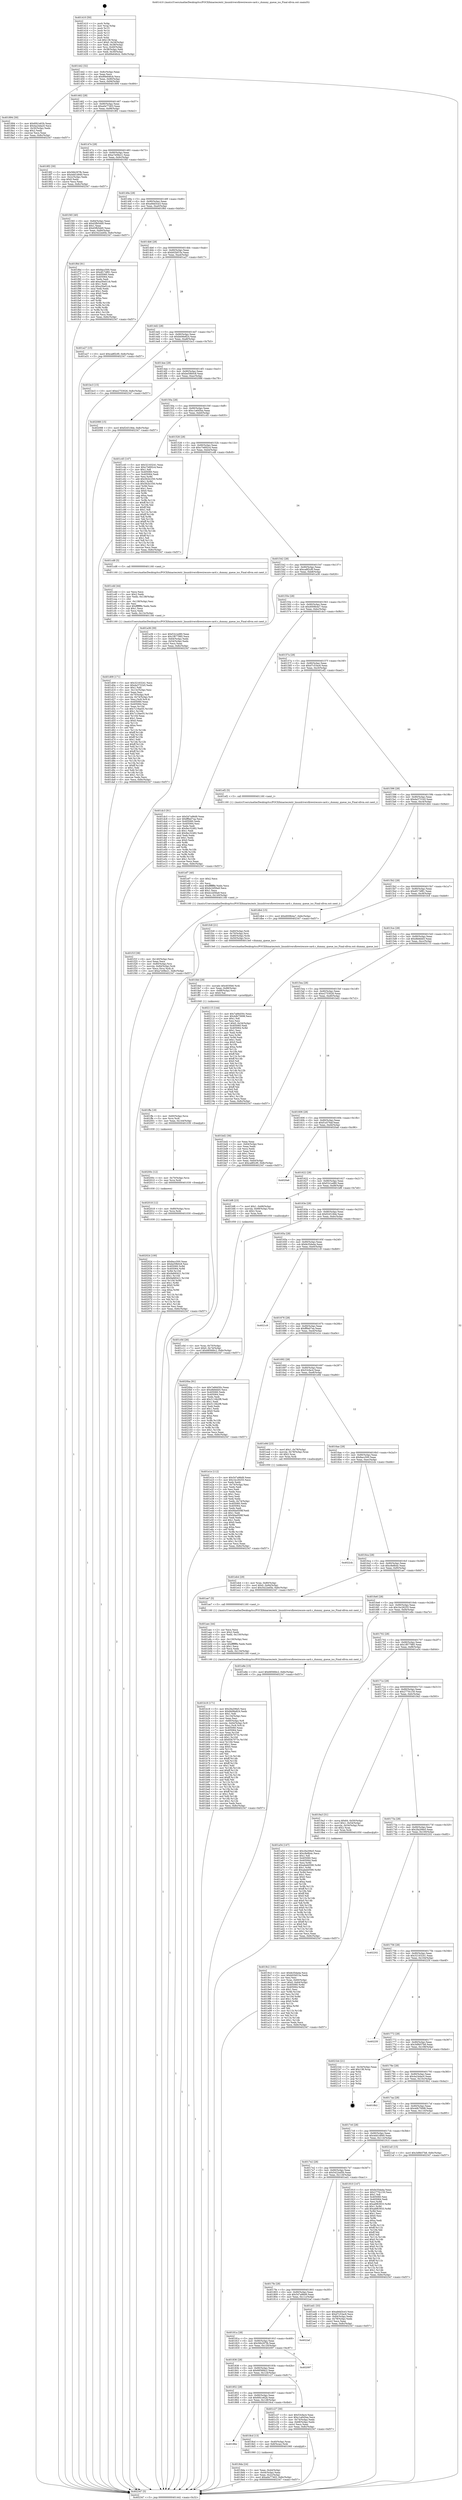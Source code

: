 digraph "0x401410" {
  label = "0x401410 (/mnt/c/Users/mathe/Desktop/tcc/POCII/binaries/extr_linuxdriversfirewirecore-card.c_dummy_queue_iso_Final-ollvm.out::main(0))"
  labelloc = "t"
  node[shape=record]

  Entry [label="",width=0.3,height=0.3,shape=circle,fillcolor=black,style=filled]
  "0x401442" [label="{
     0x401442 [32]\l
     | [instrs]\l
     &nbsp;&nbsp;0x401442 \<+6\>: mov -0x8c(%rbp),%eax\l
     &nbsp;&nbsp;0x401448 \<+2\>: mov %eax,%ecx\l
     &nbsp;&nbsp;0x40144a \<+6\>: sub $0x89e646cb,%ecx\l
     &nbsp;&nbsp;0x401450 \<+6\>: mov %eax,-0x90(%rbp)\l
     &nbsp;&nbsp;0x401456 \<+6\>: mov %ecx,-0x94(%rbp)\l
     &nbsp;&nbsp;0x40145c \<+6\>: je 0000000000401894 \<main+0x484\>\l
  }"]
  "0x401894" [label="{
     0x401894 [30]\l
     | [instrs]\l
     &nbsp;&nbsp;0x401894 \<+5\>: mov $0x6f41e62b,%eax\l
     &nbsp;&nbsp;0x401899 \<+5\>: mov $0x4a24dac0,%ecx\l
     &nbsp;&nbsp;0x40189e \<+3\>: mov -0x30(%rbp),%edx\l
     &nbsp;&nbsp;0x4018a1 \<+3\>: cmp $0x2,%edx\l
     &nbsp;&nbsp;0x4018a4 \<+3\>: cmovne %ecx,%eax\l
     &nbsp;&nbsp;0x4018a7 \<+6\>: mov %eax,-0x8c(%rbp)\l
     &nbsp;&nbsp;0x4018ad \<+5\>: jmp 0000000000402347 \<main+0xf37\>\l
  }"]
  "0x401462" [label="{
     0x401462 [28]\l
     | [instrs]\l
     &nbsp;&nbsp;0x401462 \<+5\>: jmp 0000000000401467 \<main+0x57\>\l
     &nbsp;&nbsp;0x401467 \<+6\>: mov -0x90(%rbp),%eax\l
     &nbsp;&nbsp;0x40146d \<+5\>: sub $0xa0e77403,%eax\l
     &nbsp;&nbsp;0x401472 \<+6\>: mov %eax,-0x98(%rbp)\l
     &nbsp;&nbsp;0x401478 \<+6\>: je 00000000004018f2 \<main+0x4e2\>\l
  }"]
  "0x402347" [label="{
     0x402347 [5]\l
     | [instrs]\l
     &nbsp;&nbsp;0x402347 \<+5\>: jmp 0000000000401442 \<main+0x32\>\l
  }"]
  "0x401410" [label="{
     0x401410 [50]\l
     | [instrs]\l
     &nbsp;&nbsp;0x401410 \<+1\>: push %rbp\l
     &nbsp;&nbsp;0x401411 \<+3\>: mov %rsp,%rbp\l
     &nbsp;&nbsp;0x401414 \<+2\>: push %r15\l
     &nbsp;&nbsp;0x401416 \<+2\>: push %r14\l
     &nbsp;&nbsp;0x401418 \<+2\>: push %r13\l
     &nbsp;&nbsp;0x40141a \<+2\>: push %r12\l
     &nbsp;&nbsp;0x40141c \<+1\>: push %rbx\l
     &nbsp;&nbsp;0x40141d \<+7\>: sub $0x138,%rsp\l
     &nbsp;&nbsp;0x401424 \<+7\>: movl $0x0,-0x34(%rbp)\l
     &nbsp;&nbsp;0x40142b \<+3\>: mov %edi,-0x38(%rbp)\l
     &nbsp;&nbsp;0x40142e \<+4\>: mov %rsi,-0x40(%rbp)\l
     &nbsp;&nbsp;0x401432 \<+3\>: mov -0x38(%rbp),%edi\l
     &nbsp;&nbsp;0x401435 \<+3\>: mov %edi,-0x30(%rbp)\l
     &nbsp;&nbsp;0x401438 \<+10\>: movl $0x89e646cb,-0x8c(%rbp)\l
  }"]
  Exit [label="",width=0.3,height=0.3,shape=circle,fillcolor=black,style=filled,peripheries=2]
  "0x4018f2" [label="{
     0x4018f2 [30]\l
     | [instrs]\l
     &nbsp;&nbsp;0x4018f2 \<+5\>: mov $0x56b297fb,%eax\l
     &nbsp;&nbsp;0x4018f7 \<+5\>: mov $0x4dd1d940,%ecx\l
     &nbsp;&nbsp;0x4018fc \<+3\>: mov -0x2c(%rbp),%edx\l
     &nbsp;&nbsp;0x4018ff \<+3\>: cmp $0x0,%edx\l
     &nbsp;&nbsp;0x401902 \<+3\>: cmove %ecx,%eax\l
     &nbsp;&nbsp;0x401905 \<+6\>: mov %eax,-0x8c(%rbp)\l
     &nbsp;&nbsp;0x40190b \<+5\>: jmp 0000000000402347 \<main+0xf37\>\l
  }"]
  "0x40147e" [label="{
     0x40147e [28]\l
     | [instrs]\l
     &nbsp;&nbsp;0x40147e \<+5\>: jmp 0000000000401483 \<main+0x73\>\l
     &nbsp;&nbsp;0x401483 \<+6\>: mov -0x90(%rbp),%eax\l
     &nbsp;&nbsp;0x401489 \<+5\>: sub $0xa7e08e21,%eax\l
     &nbsp;&nbsp;0x40148e \<+6\>: mov %eax,-0x9c(%rbp)\l
     &nbsp;&nbsp;0x401494 \<+6\>: je 0000000000401f45 \<main+0xb35\>\l
  }"]
  "0x402024" [label="{
     0x402024 [100]\l
     | [instrs]\l
     &nbsp;&nbsp;0x402024 \<+5\>: mov $0x8acc500,%eax\l
     &nbsp;&nbsp;0x402029 \<+5\>: mov $0xbe59b0c8,%esi\l
     &nbsp;&nbsp;0x40202e \<+8\>: mov 0x405060,%r8d\l
     &nbsp;&nbsp;0x402036 \<+8\>: mov 0x405064,%r9d\l
     &nbsp;&nbsp;0x40203e \<+3\>: mov %r8d,%r10d\l
     &nbsp;&nbsp;0x402041 \<+7\>: add $0x9afd0421,%r10d\l
     &nbsp;&nbsp;0x402048 \<+4\>: sub $0x1,%r10d\l
     &nbsp;&nbsp;0x40204c \<+7\>: sub $0x9afd0421,%r10d\l
     &nbsp;&nbsp;0x402053 \<+4\>: imul %r10d,%r8d\l
     &nbsp;&nbsp;0x402057 \<+4\>: and $0x1,%r8d\l
     &nbsp;&nbsp;0x40205b \<+4\>: cmp $0x0,%r8d\l
     &nbsp;&nbsp;0x40205f \<+4\>: sete %r11b\l
     &nbsp;&nbsp;0x402063 \<+4\>: cmp $0xa,%r9d\l
     &nbsp;&nbsp;0x402067 \<+3\>: setl %bl\l
     &nbsp;&nbsp;0x40206a \<+3\>: mov %r11b,%r14b\l
     &nbsp;&nbsp;0x40206d \<+3\>: and %bl,%r14b\l
     &nbsp;&nbsp;0x402070 \<+3\>: xor %bl,%r11b\l
     &nbsp;&nbsp;0x402073 \<+3\>: or %r11b,%r14b\l
     &nbsp;&nbsp;0x402076 \<+4\>: test $0x1,%r14b\l
     &nbsp;&nbsp;0x40207a \<+3\>: cmovne %esi,%eax\l
     &nbsp;&nbsp;0x40207d \<+6\>: mov %eax,-0x8c(%rbp)\l
     &nbsp;&nbsp;0x402083 \<+5\>: jmp 0000000000402347 \<main+0xf37\>\l
  }"]
  "0x401f45" [label="{
     0x401f45 [40]\l
     | [instrs]\l
     &nbsp;&nbsp;0x401f45 \<+6\>: mov -0x84(%rbp),%eax\l
     &nbsp;&nbsp;0x401f4b \<+5\>: add $0xd3fb5dd0,%eax\l
     &nbsp;&nbsp;0x401f50 \<+3\>: add $0x1,%eax\l
     &nbsp;&nbsp;0x401f53 \<+5\>: sub $0xd3fb5dd0,%eax\l
     &nbsp;&nbsp;0x401f58 \<+6\>: mov %eax,-0x84(%rbp)\l
     &nbsp;&nbsp;0x401f5e \<+10\>: movl $0x5422ed5b,-0x8c(%rbp)\l
     &nbsp;&nbsp;0x401f68 \<+5\>: jmp 0000000000402347 \<main+0xf37\>\l
  }"]
  "0x40149a" [label="{
     0x40149a [28]\l
     | [instrs]\l
     &nbsp;&nbsp;0x40149a \<+5\>: jmp 000000000040149f \<main+0x8f\>\l
     &nbsp;&nbsp;0x40149f \<+6\>: mov -0x90(%rbp),%eax\l
     &nbsp;&nbsp;0x4014a5 \<+5\>: sub $0xa9dd3ce3,%eax\l
     &nbsp;&nbsp;0x4014aa \<+6\>: mov %eax,-0xa0(%rbp)\l
     &nbsp;&nbsp;0x4014b0 \<+6\>: je 0000000000401f6d \<main+0xb5d\>\l
  }"]
  "0x402018" [label="{
     0x402018 [12]\l
     | [instrs]\l
     &nbsp;&nbsp;0x402018 \<+4\>: mov -0x80(%rbp),%rcx\l
     &nbsp;&nbsp;0x40201c \<+3\>: mov %rcx,%rdi\l
     &nbsp;&nbsp;0x40201f \<+5\>: call 0000000000401030 \<free@plt\>\l
     | [calls]\l
     &nbsp;&nbsp;0x401030 \{1\} (unknown)\l
  }"]
  "0x401f6d" [label="{
     0x401f6d [91]\l
     | [instrs]\l
     &nbsp;&nbsp;0x401f6d \<+5\>: mov $0x8acc500,%eax\l
     &nbsp;&nbsp;0x401f72 \<+5\>: mov $0xdf17df81,%ecx\l
     &nbsp;&nbsp;0x401f77 \<+7\>: mov 0x405060,%edx\l
     &nbsp;&nbsp;0x401f7e \<+7\>: mov 0x405064,%esi\l
     &nbsp;&nbsp;0x401f85 \<+2\>: mov %edx,%edi\l
     &nbsp;&nbsp;0x401f87 \<+6\>: add $0xa30a01cb,%edi\l
     &nbsp;&nbsp;0x401f8d \<+3\>: sub $0x1,%edi\l
     &nbsp;&nbsp;0x401f90 \<+6\>: sub $0xa30a01cb,%edi\l
     &nbsp;&nbsp;0x401f96 \<+3\>: imul %edi,%edx\l
     &nbsp;&nbsp;0x401f99 \<+3\>: and $0x1,%edx\l
     &nbsp;&nbsp;0x401f9c \<+3\>: cmp $0x0,%edx\l
     &nbsp;&nbsp;0x401f9f \<+4\>: sete %r8b\l
     &nbsp;&nbsp;0x401fa3 \<+3\>: cmp $0xa,%esi\l
     &nbsp;&nbsp;0x401fa6 \<+4\>: setl %r9b\l
     &nbsp;&nbsp;0x401faa \<+3\>: mov %r8b,%r10b\l
     &nbsp;&nbsp;0x401fad \<+3\>: and %r9b,%r10b\l
     &nbsp;&nbsp;0x401fb0 \<+3\>: xor %r9b,%r8b\l
     &nbsp;&nbsp;0x401fb3 \<+3\>: or %r8b,%r10b\l
     &nbsp;&nbsp;0x401fb6 \<+4\>: test $0x1,%r10b\l
     &nbsp;&nbsp;0x401fba \<+3\>: cmovne %ecx,%eax\l
     &nbsp;&nbsp;0x401fbd \<+6\>: mov %eax,-0x8c(%rbp)\l
     &nbsp;&nbsp;0x401fc3 \<+5\>: jmp 0000000000402347 \<main+0xf37\>\l
  }"]
  "0x4014b6" [label="{
     0x4014b6 [28]\l
     | [instrs]\l
     &nbsp;&nbsp;0x4014b6 \<+5\>: jmp 00000000004014bb \<main+0xab\>\l
     &nbsp;&nbsp;0x4014bb \<+6\>: mov -0x90(%rbp),%eax\l
     &nbsp;&nbsp;0x4014c1 \<+5\>: sub $0xb02bf15a,%eax\l
     &nbsp;&nbsp;0x4014c6 \<+6\>: mov %eax,-0xa4(%rbp)\l
     &nbsp;&nbsp;0x4014cc \<+6\>: je 0000000000401a27 \<main+0x617\>\l
  }"]
  "0x40200c" [label="{
     0x40200c [12]\l
     | [instrs]\l
     &nbsp;&nbsp;0x40200c \<+4\>: mov -0x70(%rbp),%rcx\l
     &nbsp;&nbsp;0x402010 \<+3\>: mov %rcx,%rdi\l
     &nbsp;&nbsp;0x402013 \<+5\>: call 0000000000401030 \<free@plt\>\l
     | [calls]\l
     &nbsp;&nbsp;0x401030 \{1\} (unknown)\l
  }"]
  "0x401a27" [label="{
     0x401a27 [15]\l
     | [instrs]\l
     &nbsp;&nbsp;0x401a27 \<+10\>: movl $0xca8f2cf0,-0x8c(%rbp)\l
     &nbsp;&nbsp;0x401a31 \<+5\>: jmp 0000000000402347 \<main+0xf37\>\l
  }"]
  "0x4014d2" [label="{
     0x4014d2 [28]\l
     | [instrs]\l
     &nbsp;&nbsp;0x4014d2 \<+5\>: jmp 00000000004014d7 \<main+0xc7\>\l
     &nbsp;&nbsp;0x4014d7 \<+6\>: mov -0x90(%rbp),%eax\l
     &nbsp;&nbsp;0x4014dd \<+5\>: sub $0xbb06e824,%eax\l
     &nbsp;&nbsp;0x4014e2 \<+6\>: mov %eax,-0xa8(%rbp)\l
     &nbsp;&nbsp;0x4014e8 \<+6\>: je 0000000000401bc3 \<main+0x7b3\>\l
  }"]
  "0x401ffa" [label="{
     0x401ffa [18]\l
     | [instrs]\l
     &nbsp;&nbsp;0x401ffa \<+4\>: mov -0x60(%rbp),%rcx\l
     &nbsp;&nbsp;0x401ffe \<+3\>: mov %rcx,%rdi\l
     &nbsp;&nbsp;0x402001 \<+6\>: mov %eax,-0x144(%rbp)\l
     &nbsp;&nbsp;0x402007 \<+5\>: call 0000000000401030 \<free@plt\>\l
     | [calls]\l
     &nbsp;&nbsp;0x401030 \{1\} (unknown)\l
  }"]
  "0x401bc3" [label="{
     0x401bc3 [15]\l
     | [instrs]\l
     &nbsp;&nbsp;0x401bc3 \<+10\>: movl $0xe2753026,-0x8c(%rbp)\l
     &nbsp;&nbsp;0x401bcd \<+5\>: jmp 0000000000402347 \<main+0xf37\>\l
  }"]
  "0x4014ee" [label="{
     0x4014ee [28]\l
     | [instrs]\l
     &nbsp;&nbsp;0x4014ee \<+5\>: jmp 00000000004014f3 \<main+0xe3\>\l
     &nbsp;&nbsp;0x4014f3 \<+6\>: mov -0x90(%rbp),%eax\l
     &nbsp;&nbsp;0x4014f9 \<+5\>: sub $0xbe59b0c8,%eax\l
     &nbsp;&nbsp;0x4014fe \<+6\>: mov %eax,-0xac(%rbp)\l
     &nbsp;&nbsp;0x401504 \<+6\>: je 0000000000402088 \<main+0xc78\>\l
  }"]
  "0x401fdd" [label="{
     0x401fdd [29]\l
     | [instrs]\l
     &nbsp;&nbsp;0x401fdd \<+10\>: movabs $0x4030b6,%rdi\l
     &nbsp;&nbsp;0x401fe7 \<+6\>: mov %eax,-0x88(%rbp)\l
     &nbsp;&nbsp;0x401fed \<+6\>: mov -0x88(%rbp),%esi\l
     &nbsp;&nbsp;0x401ff3 \<+2\>: mov $0x0,%al\l
     &nbsp;&nbsp;0x401ff5 \<+5\>: call 0000000000401040 \<printf@plt\>\l
     | [calls]\l
     &nbsp;&nbsp;0x401040 \{1\} (unknown)\l
  }"]
  "0x402088" [label="{
     0x402088 [15]\l
     | [instrs]\l
     &nbsp;&nbsp;0x402088 \<+10\>: movl $0xf24518de,-0x8c(%rbp)\l
     &nbsp;&nbsp;0x402092 \<+5\>: jmp 0000000000402347 \<main+0xf37\>\l
  }"]
  "0x40150a" [label="{
     0x40150a [28]\l
     | [instrs]\l
     &nbsp;&nbsp;0x40150a \<+5\>: jmp 000000000040150f \<main+0xff\>\l
     &nbsp;&nbsp;0x40150f \<+6\>: mov -0x90(%rbp),%eax\l
     &nbsp;&nbsp;0x401515 \<+5\>: sub $0xc1a645ea,%eax\l
     &nbsp;&nbsp;0x40151a \<+6\>: mov %eax,-0xb0(%rbp)\l
     &nbsp;&nbsp;0x401520 \<+6\>: je 0000000000401c45 \<main+0x835\>\l
  }"]
  "0x401f1f" [label="{
     0x401f1f [38]\l
     | [instrs]\l
     &nbsp;&nbsp;0x401f1f \<+6\>: mov -0x140(%rbp),%ecx\l
     &nbsp;&nbsp;0x401f25 \<+3\>: imul %eax,%ecx\l
     &nbsp;&nbsp;0x401f28 \<+4\>: mov -0x80(%rbp),%rsi\l
     &nbsp;&nbsp;0x401f2c \<+7\>: movslq -0x84(%rbp),%rdi\l
     &nbsp;&nbsp;0x401f33 \<+3\>: mov %ecx,(%rsi,%rdi,4)\l
     &nbsp;&nbsp;0x401f36 \<+10\>: movl $0xa7e08e21,-0x8c(%rbp)\l
     &nbsp;&nbsp;0x401f40 \<+5\>: jmp 0000000000402347 \<main+0xf37\>\l
  }"]
  "0x401c45" [label="{
     0x401c45 [147]\l
     | [instrs]\l
     &nbsp;&nbsp;0x401c45 \<+5\>: mov $0x32163241,%eax\l
     &nbsp;&nbsp;0x401c4a \<+5\>: mov $0xc7e692c4,%ecx\l
     &nbsp;&nbsp;0x401c4f \<+2\>: mov $0x1,%dl\l
     &nbsp;&nbsp;0x401c51 \<+7\>: mov 0x405060,%esi\l
     &nbsp;&nbsp;0x401c58 \<+7\>: mov 0x405064,%edi\l
     &nbsp;&nbsp;0x401c5f \<+3\>: mov %esi,%r8d\l
     &nbsp;&nbsp;0x401c62 \<+7\>: add $0x562b1f30,%r8d\l
     &nbsp;&nbsp;0x401c69 \<+4\>: sub $0x1,%r8d\l
     &nbsp;&nbsp;0x401c6d \<+7\>: sub $0x562b1f30,%r8d\l
     &nbsp;&nbsp;0x401c74 \<+4\>: imul %r8d,%esi\l
     &nbsp;&nbsp;0x401c78 \<+3\>: and $0x1,%esi\l
     &nbsp;&nbsp;0x401c7b \<+3\>: cmp $0x0,%esi\l
     &nbsp;&nbsp;0x401c7e \<+4\>: sete %r9b\l
     &nbsp;&nbsp;0x401c82 \<+3\>: cmp $0xa,%edi\l
     &nbsp;&nbsp;0x401c85 \<+4\>: setl %r10b\l
     &nbsp;&nbsp;0x401c89 \<+3\>: mov %r9b,%r11b\l
     &nbsp;&nbsp;0x401c8c \<+4\>: xor $0xff,%r11b\l
     &nbsp;&nbsp;0x401c90 \<+3\>: mov %r10b,%bl\l
     &nbsp;&nbsp;0x401c93 \<+3\>: xor $0xff,%bl\l
     &nbsp;&nbsp;0x401c96 \<+3\>: xor $0x1,%dl\l
     &nbsp;&nbsp;0x401c99 \<+3\>: mov %r11b,%r14b\l
     &nbsp;&nbsp;0x401c9c \<+4\>: and $0xff,%r14b\l
     &nbsp;&nbsp;0x401ca0 \<+3\>: and %dl,%r9b\l
     &nbsp;&nbsp;0x401ca3 \<+3\>: mov %bl,%r15b\l
     &nbsp;&nbsp;0x401ca6 \<+4\>: and $0xff,%r15b\l
     &nbsp;&nbsp;0x401caa \<+3\>: and %dl,%r10b\l
     &nbsp;&nbsp;0x401cad \<+3\>: or %r9b,%r14b\l
     &nbsp;&nbsp;0x401cb0 \<+3\>: or %r10b,%r15b\l
     &nbsp;&nbsp;0x401cb3 \<+3\>: xor %r15b,%r14b\l
     &nbsp;&nbsp;0x401cb6 \<+3\>: or %bl,%r11b\l
     &nbsp;&nbsp;0x401cb9 \<+4\>: xor $0xff,%r11b\l
     &nbsp;&nbsp;0x401cbd \<+3\>: or $0x1,%dl\l
     &nbsp;&nbsp;0x401cc0 \<+3\>: and %dl,%r11b\l
     &nbsp;&nbsp;0x401cc3 \<+3\>: or %r11b,%r14b\l
     &nbsp;&nbsp;0x401cc6 \<+4\>: test $0x1,%r14b\l
     &nbsp;&nbsp;0x401cca \<+3\>: cmovne %ecx,%eax\l
     &nbsp;&nbsp;0x401ccd \<+6\>: mov %eax,-0x8c(%rbp)\l
     &nbsp;&nbsp;0x401cd3 \<+5\>: jmp 0000000000402347 \<main+0xf37\>\l
  }"]
  "0x401526" [label="{
     0x401526 [28]\l
     | [instrs]\l
     &nbsp;&nbsp;0x401526 \<+5\>: jmp 000000000040152b \<main+0x11b\>\l
     &nbsp;&nbsp;0x40152b \<+6\>: mov -0x90(%rbp),%eax\l
     &nbsp;&nbsp;0x401531 \<+5\>: sub $0xc7e692c4,%eax\l
     &nbsp;&nbsp;0x401536 \<+6\>: mov %eax,-0xb4(%rbp)\l
     &nbsp;&nbsp;0x40153c \<+6\>: je 0000000000401cd8 \<main+0x8c8\>\l
  }"]
  "0x401ef7" [label="{
     0x401ef7 [40]\l
     | [instrs]\l
     &nbsp;&nbsp;0x401ef7 \<+5\>: mov $0x2,%ecx\l
     &nbsp;&nbsp;0x401efc \<+1\>: cltd\l
     &nbsp;&nbsp;0x401efd \<+2\>: idiv %ecx\l
     &nbsp;&nbsp;0x401eff \<+6\>: imul $0xfffffffe,%edx,%ecx\l
     &nbsp;&nbsp;0x401f05 \<+6\>: add $0xbc2d56a9,%ecx\l
     &nbsp;&nbsp;0x401f0b \<+3\>: add $0x1,%ecx\l
     &nbsp;&nbsp;0x401f0e \<+6\>: sub $0xbc2d56a9,%ecx\l
     &nbsp;&nbsp;0x401f14 \<+6\>: mov %ecx,-0x140(%rbp)\l
     &nbsp;&nbsp;0x401f1a \<+5\>: call 0000000000401160 \<next_i\>\l
     | [calls]\l
     &nbsp;&nbsp;0x401160 \{1\} (/mnt/c/Users/mathe/Desktop/tcc/POCII/binaries/extr_linuxdriversfirewirecore-card.c_dummy_queue_iso_Final-ollvm.out::next_i)\l
  }"]
  "0x401cd8" [label="{
     0x401cd8 [5]\l
     | [instrs]\l
     &nbsp;&nbsp;0x401cd8 \<+5\>: call 0000000000401160 \<next_i\>\l
     | [calls]\l
     &nbsp;&nbsp;0x401160 \{1\} (/mnt/c/Users/mathe/Desktop/tcc/POCII/binaries/extr_linuxdriversfirewirecore-card.c_dummy_queue_iso_Final-ollvm.out::next_i)\l
  }"]
  "0x401542" [label="{
     0x401542 [28]\l
     | [instrs]\l
     &nbsp;&nbsp;0x401542 \<+5\>: jmp 0000000000401547 \<main+0x137\>\l
     &nbsp;&nbsp;0x401547 \<+6\>: mov -0x90(%rbp),%eax\l
     &nbsp;&nbsp;0x40154d \<+5\>: sub $0xca8f2cf0,%eax\l
     &nbsp;&nbsp;0x401552 \<+6\>: mov %eax,-0xb8(%rbp)\l
     &nbsp;&nbsp;0x401558 \<+6\>: je 0000000000401a36 \<main+0x626\>\l
  }"]
  "0x401eb4" [label="{
     0x401eb4 [29]\l
     | [instrs]\l
     &nbsp;&nbsp;0x401eb4 \<+4\>: mov %rax,-0x80(%rbp)\l
     &nbsp;&nbsp;0x401eb8 \<+10\>: movl $0x0,-0x84(%rbp)\l
     &nbsp;&nbsp;0x401ec2 \<+10\>: movl $0x5422ed5b,-0x8c(%rbp)\l
     &nbsp;&nbsp;0x401ecc \<+5\>: jmp 0000000000402347 \<main+0xf37\>\l
  }"]
  "0x401a36" [label="{
     0x401a36 [30]\l
     | [instrs]\l
     &nbsp;&nbsp;0x401a36 \<+5\>: mov $0xf1b1ed80,%eax\l
     &nbsp;&nbsp;0x401a3b \<+5\>: mov $0x1f877985,%ecx\l
     &nbsp;&nbsp;0x401a40 \<+3\>: mov -0x64(%rbp),%edx\l
     &nbsp;&nbsp;0x401a43 \<+3\>: cmp -0x54(%rbp),%edx\l
     &nbsp;&nbsp;0x401a46 \<+3\>: cmovl %ecx,%eax\l
     &nbsp;&nbsp;0x401a49 \<+6\>: mov %eax,-0x8c(%rbp)\l
     &nbsp;&nbsp;0x401a4f \<+5\>: jmp 0000000000402347 \<main+0xf37\>\l
  }"]
  "0x40155e" [label="{
     0x40155e [28]\l
     | [instrs]\l
     &nbsp;&nbsp;0x40155e \<+5\>: jmp 0000000000401563 \<main+0x153\>\l
     &nbsp;&nbsp;0x401563 \<+6\>: mov -0x90(%rbp),%eax\l
     &nbsp;&nbsp;0x401569 \<+5\>: sub $0xd009b4a7,%eax\l
     &nbsp;&nbsp;0x40156e \<+6\>: mov %eax,-0xbc(%rbp)\l
     &nbsp;&nbsp;0x401574 \<+6\>: je 0000000000401dc3 \<main+0x9b3\>\l
  }"]
  "0x401d09" [label="{
     0x401d09 [171]\l
     | [instrs]\l
     &nbsp;&nbsp;0x401d09 \<+5\>: mov $0x32163241,%ecx\l
     &nbsp;&nbsp;0x401d0e \<+5\>: mov $0xda3731b5,%edx\l
     &nbsp;&nbsp;0x401d13 \<+3\>: mov $0x1,%dil\l
     &nbsp;&nbsp;0x401d16 \<+6\>: mov -0x13c(%rbp),%esi\l
     &nbsp;&nbsp;0x401d1c \<+3\>: imul %eax,%esi\l
     &nbsp;&nbsp;0x401d1f \<+4\>: mov -0x70(%rbp),%r8\l
     &nbsp;&nbsp;0x401d23 \<+4\>: movslq -0x74(%rbp),%r9\l
     &nbsp;&nbsp;0x401d27 \<+4\>: mov %esi,(%r8,%r9,4)\l
     &nbsp;&nbsp;0x401d2b \<+7\>: mov 0x405060,%eax\l
     &nbsp;&nbsp;0x401d32 \<+7\>: mov 0x405064,%esi\l
     &nbsp;&nbsp;0x401d39 \<+3\>: mov %eax,%r10d\l
     &nbsp;&nbsp;0x401d3c \<+7\>: sub $0x7c19ae55,%r10d\l
     &nbsp;&nbsp;0x401d43 \<+4\>: sub $0x1,%r10d\l
     &nbsp;&nbsp;0x401d47 \<+7\>: add $0x7c19ae55,%r10d\l
     &nbsp;&nbsp;0x401d4e \<+4\>: imul %r10d,%eax\l
     &nbsp;&nbsp;0x401d52 \<+3\>: and $0x1,%eax\l
     &nbsp;&nbsp;0x401d55 \<+3\>: cmp $0x0,%eax\l
     &nbsp;&nbsp;0x401d58 \<+4\>: sete %r11b\l
     &nbsp;&nbsp;0x401d5c \<+3\>: cmp $0xa,%esi\l
     &nbsp;&nbsp;0x401d5f \<+3\>: setl %bl\l
     &nbsp;&nbsp;0x401d62 \<+3\>: mov %r11b,%r14b\l
     &nbsp;&nbsp;0x401d65 \<+4\>: xor $0xff,%r14b\l
     &nbsp;&nbsp;0x401d69 \<+3\>: mov %bl,%r15b\l
     &nbsp;&nbsp;0x401d6c \<+4\>: xor $0xff,%r15b\l
     &nbsp;&nbsp;0x401d70 \<+4\>: xor $0x1,%dil\l
     &nbsp;&nbsp;0x401d74 \<+3\>: mov %r14b,%r12b\l
     &nbsp;&nbsp;0x401d77 \<+4\>: and $0xff,%r12b\l
     &nbsp;&nbsp;0x401d7b \<+3\>: and %dil,%r11b\l
     &nbsp;&nbsp;0x401d7e \<+3\>: mov %r15b,%r13b\l
     &nbsp;&nbsp;0x401d81 \<+4\>: and $0xff,%r13b\l
     &nbsp;&nbsp;0x401d85 \<+3\>: and %dil,%bl\l
     &nbsp;&nbsp;0x401d88 \<+3\>: or %r11b,%r12b\l
     &nbsp;&nbsp;0x401d8b \<+3\>: or %bl,%r13b\l
     &nbsp;&nbsp;0x401d8e \<+3\>: xor %r13b,%r12b\l
     &nbsp;&nbsp;0x401d91 \<+3\>: or %r15b,%r14b\l
     &nbsp;&nbsp;0x401d94 \<+4\>: xor $0xff,%r14b\l
     &nbsp;&nbsp;0x401d98 \<+4\>: or $0x1,%dil\l
     &nbsp;&nbsp;0x401d9c \<+3\>: and %dil,%r14b\l
     &nbsp;&nbsp;0x401d9f \<+3\>: or %r14b,%r12b\l
     &nbsp;&nbsp;0x401da2 \<+4\>: test $0x1,%r12b\l
     &nbsp;&nbsp;0x401da6 \<+3\>: cmovne %edx,%ecx\l
     &nbsp;&nbsp;0x401da9 \<+6\>: mov %ecx,-0x8c(%rbp)\l
     &nbsp;&nbsp;0x401daf \<+5\>: jmp 0000000000402347 \<main+0xf37\>\l
  }"]
  "0x401dc3" [label="{
     0x401dc3 [91]\l
     | [instrs]\l
     &nbsp;&nbsp;0x401dc3 \<+5\>: mov $0x547a96d9,%eax\l
     &nbsp;&nbsp;0x401dc8 \<+5\>: mov $0xff9a07aa,%ecx\l
     &nbsp;&nbsp;0x401dcd \<+7\>: mov 0x405060,%edx\l
     &nbsp;&nbsp;0x401dd4 \<+7\>: mov 0x405064,%esi\l
     &nbsp;&nbsp;0x401ddb \<+2\>: mov %edx,%edi\l
     &nbsp;&nbsp;0x401ddd \<+6\>: sub $0x9ec32482,%edi\l
     &nbsp;&nbsp;0x401de3 \<+3\>: sub $0x1,%edi\l
     &nbsp;&nbsp;0x401de6 \<+6\>: add $0x9ec32482,%edi\l
     &nbsp;&nbsp;0x401dec \<+3\>: imul %edi,%edx\l
     &nbsp;&nbsp;0x401def \<+3\>: and $0x1,%edx\l
     &nbsp;&nbsp;0x401df2 \<+3\>: cmp $0x0,%edx\l
     &nbsp;&nbsp;0x401df5 \<+4\>: sete %r8b\l
     &nbsp;&nbsp;0x401df9 \<+3\>: cmp $0xa,%esi\l
     &nbsp;&nbsp;0x401dfc \<+4\>: setl %r9b\l
     &nbsp;&nbsp;0x401e00 \<+3\>: mov %r8b,%r10b\l
     &nbsp;&nbsp;0x401e03 \<+3\>: and %r9b,%r10b\l
     &nbsp;&nbsp;0x401e06 \<+3\>: xor %r9b,%r8b\l
     &nbsp;&nbsp;0x401e09 \<+3\>: or %r8b,%r10b\l
     &nbsp;&nbsp;0x401e0c \<+4\>: test $0x1,%r10b\l
     &nbsp;&nbsp;0x401e10 \<+3\>: cmovne %ecx,%eax\l
     &nbsp;&nbsp;0x401e13 \<+6\>: mov %eax,-0x8c(%rbp)\l
     &nbsp;&nbsp;0x401e19 \<+5\>: jmp 0000000000402347 \<main+0xf37\>\l
  }"]
  "0x40157a" [label="{
     0x40157a [28]\l
     | [instrs]\l
     &nbsp;&nbsp;0x40157a \<+5\>: jmp 000000000040157f \<main+0x16f\>\l
     &nbsp;&nbsp;0x40157f \<+6\>: mov -0x90(%rbp),%eax\l
     &nbsp;&nbsp;0x401585 \<+5\>: sub $0xd7c53ac6,%eax\l
     &nbsp;&nbsp;0x40158a \<+6\>: mov %eax,-0xc0(%rbp)\l
     &nbsp;&nbsp;0x401590 \<+6\>: je 0000000000401ef2 \<main+0xae2\>\l
  }"]
  "0x401cdd" [label="{
     0x401cdd [44]\l
     | [instrs]\l
     &nbsp;&nbsp;0x401cdd \<+2\>: xor %ecx,%ecx\l
     &nbsp;&nbsp;0x401cdf \<+5\>: mov $0x2,%edx\l
     &nbsp;&nbsp;0x401ce4 \<+6\>: mov %edx,-0x138(%rbp)\l
     &nbsp;&nbsp;0x401cea \<+1\>: cltd\l
     &nbsp;&nbsp;0x401ceb \<+6\>: mov -0x138(%rbp),%esi\l
     &nbsp;&nbsp;0x401cf1 \<+2\>: idiv %esi\l
     &nbsp;&nbsp;0x401cf3 \<+6\>: imul $0xfffffffe,%edx,%edx\l
     &nbsp;&nbsp;0x401cf9 \<+3\>: sub $0x1,%ecx\l
     &nbsp;&nbsp;0x401cfc \<+2\>: sub %ecx,%edx\l
     &nbsp;&nbsp;0x401cfe \<+6\>: mov %edx,-0x13c(%rbp)\l
     &nbsp;&nbsp;0x401d04 \<+5\>: call 0000000000401160 \<next_i\>\l
     | [calls]\l
     &nbsp;&nbsp;0x401160 \{1\} (/mnt/c/Users/mathe/Desktop/tcc/POCII/binaries/extr_linuxdriversfirewirecore-card.c_dummy_queue_iso_Final-ollvm.out::next_i)\l
  }"]
  "0x401ef2" [label="{
     0x401ef2 [5]\l
     | [instrs]\l
     &nbsp;&nbsp;0x401ef2 \<+5\>: call 0000000000401160 \<next_i\>\l
     | [calls]\l
     &nbsp;&nbsp;0x401160 \{1\} (/mnt/c/Users/mathe/Desktop/tcc/POCII/binaries/extr_linuxdriversfirewirecore-card.c_dummy_queue_iso_Final-ollvm.out::next_i)\l
  }"]
  "0x401596" [label="{
     0x401596 [28]\l
     | [instrs]\l
     &nbsp;&nbsp;0x401596 \<+5\>: jmp 000000000040159b \<main+0x18b\>\l
     &nbsp;&nbsp;0x40159b \<+6\>: mov -0x90(%rbp),%eax\l
     &nbsp;&nbsp;0x4015a1 \<+5\>: sub $0xda3731b5,%eax\l
     &nbsp;&nbsp;0x4015a6 \<+6\>: mov %eax,-0xc4(%rbp)\l
     &nbsp;&nbsp;0x4015ac \<+6\>: je 0000000000401db4 \<main+0x9a4\>\l
  }"]
  "0x401c0d" [label="{
     0x401c0d [26]\l
     | [instrs]\l
     &nbsp;&nbsp;0x401c0d \<+4\>: mov %rax,-0x70(%rbp)\l
     &nbsp;&nbsp;0x401c11 \<+7\>: movl $0x0,-0x74(%rbp)\l
     &nbsp;&nbsp;0x401c18 \<+10\>: movl $0x6856fdc2,-0x8c(%rbp)\l
     &nbsp;&nbsp;0x401c22 \<+5\>: jmp 0000000000402347 \<main+0xf37\>\l
  }"]
  "0x401db4" [label="{
     0x401db4 [15]\l
     | [instrs]\l
     &nbsp;&nbsp;0x401db4 \<+10\>: movl $0xd009b4a7,-0x8c(%rbp)\l
     &nbsp;&nbsp;0x401dbe \<+5\>: jmp 0000000000402347 \<main+0xf37\>\l
  }"]
  "0x4015b2" [label="{
     0x4015b2 [28]\l
     | [instrs]\l
     &nbsp;&nbsp;0x4015b2 \<+5\>: jmp 00000000004015b7 \<main+0x1a7\>\l
     &nbsp;&nbsp;0x4015b7 \<+6\>: mov -0x90(%rbp),%eax\l
     &nbsp;&nbsp;0x4015bd \<+5\>: sub $0xdf17df81,%eax\l
     &nbsp;&nbsp;0x4015c2 \<+6\>: mov %eax,-0xc8(%rbp)\l
     &nbsp;&nbsp;0x4015c8 \<+6\>: je 0000000000401fc8 \<main+0xbb8\>\l
  }"]
  "0x401b18" [label="{
     0x401b18 [171]\l
     | [instrs]\l
     &nbsp;&nbsp;0x401b18 \<+5\>: mov $0x2fa206e5,%ecx\l
     &nbsp;&nbsp;0x401b1d \<+5\>: mov $0xbb06e824,%edx\l
     &nbsp;&nbsp;0x401b22 \<+3\>: mov $0x1,%dil\l
     &nbsp;&nbsp;0x401b25 \<+6\>: mov -0x134(%rbp),%esi\l
     &nbsp;&nbsp;0x401b2b \<+3\>: imul %eax,%esi\l
     &nbsp;&nbsp;0x401b2e \<+4\>: mov -0x60(%rbp),%r8\l
     &nbsp;&nbsp;0x401b32 \<+4\>: movslq -0x64(%rbp),%r9\l
     &nbsp;&nbsp;0x401b36 \<+4\>: mov %esi,(%r8,%r9,4)\l
     &nbsp;&nbsp;0x401b3a \<+7\>: mov 0x405060,%eax\l
     &nbsp;&nbsp;0x401b41 \<+7\>: mov 0x405064,%esi\l
     &nbsp;&nbsp;0x401b48 \<+3\>: mov %eax,%r10d\l
     &nbsp;&nbsp;0x401b4b \<+7\>: add $0x83b7073c,%r10d\l
     &nbsp;&nbsp;0x401b52 \<+4\>: sub $0x1,%r10d\l
     &nbsp;&nbsp;0x401b56 \<+7\>: sub $0x83b7073c,%r10d\l
     &nbsp;&nbsp;0x401b5d \<+4\>: imul %r10d,%eax\l
     &nbsp;&nbsp;0x401b61 \<+3\>: and $0x1,%eax\l
     &nbsp;&nbsp;0x401b64 \<+3\>: cmp $0x0,%eax\l
     &nbsp;&nbsp;0x401b67 \<+4\>: sete %r11b\l
     &nbsp;&nbsp;0x401b6b \<+3\>: cmp $0xa,%esi\l
     &nbsp;&nbsp;0x401b6e \<+3\>: setl %bl\l
     &nbsp;&nbsp;0x401b71 \<+3\>: mov %r11b,%r14b\l
     &nbsp;&nbsp;0x401b74 \<+4\>: xor $0xff,%r14b\l
     &nbsp;&nbsp;0x401b78 \<+3\>: mov %bl,%r15b\l
     &nbsp;&nbsp;0x401b7b \<+4\>: xor $0xff,%r15b\l
     &nbsp;&nbsp;0x401b7f \<+4\>: xor $0x1,%dil\l
     &nbsp;&nbsp;0x401b83 \<+3\>: mov %r14b,%r12b\l
     &nbsp;&nbsp;0x401b86 \<+4\>: and $0xff,%r12b\l
     &nbsp;&nbsp;0x401b8a \<+3\>: and %dil,%r11b\l
     &nbsp;&nbsp;0x401b8d \<+3\>: mov %r15b,%r13b\l
     &nbsp;&nbsp;0x401b90 \<+4\>: and $0xff,%r13b\l
     &nbsp;&nbsp;0x401b94 \<+3\>: and %dil,%bl\l
     &nbsp;&nbsp;0x401b97 \<+3\>: or %r11b,%r12b\l
     &nbsp;&nbsp;0x401b9a \<+3\>: or %bl,%r13b\l
     &nbsp;&nbsp;0x401b9d \<+3\>: xor %r13b,%r12b\l
     &nbsp;&nbsp;0x401ba0 \<+3\>: or %r15b,%r14b\l
     &nbsp;&nbsp;0x401ba3 \<+4\>: xor $0xff,%r14b\l
     &nbsp;&nbsp;0x401ba7 \<+4\>: or $0x1,%dil\l
     &nbsp;&nbsp;0x401bab \<+3\>: and %dil,%r14b\l
     &nbsp;&nbsp;0x401bae \<+3\>: or %r14b,%r12b\l
     &nbsp;&nbsp;0x401bb1 \<+4\>: test $0x1,%r12b\l
     &nbsp;&nbsp;0x401bb5 \<+3\>: cmovne %edx,%ecx\l
     &nbsp;&nbsp;0x401bb8 \<+6\>: mov %ecx,-0x8c(%rbp)\l
     &nbsp;&nbsp;0x401bbe \<+5\>: jmp 0000000000402347 \<main+0xf37\>\l
  }"]
  "0x401fc8" [label="{
     0x401fc8 [21]\l
     | [instrs]\l
     &nbsp;&nbsp;0x401fc8 \<+4\>: mov -0x60(%rbp),%rdi\l
     &nbsp;&nbsp;0x401fcc \<+4\>: mov -0x70(%rbp),%rsi\l
     &nbsp;&nbsp;0x401fd0 \<+4\>: mov -0x80(%rbp),%rdx\l
     &nbsp;&nbsp;0x401fd4 \<+4\>: mov -0x50(%rbp),%rcx\l
     &nbsp;&nbsp;0x401fd8 \<+5\>: call 00000000004013e0 \<dummy_queue_iso\>\l
     | [calls]\l
     &nbsp;&nbsp;0x4013e0 \{1\} (/mnt/c/Users/mathe/Desktop/tcc/POCII/binaries/extr_linuxdriversfirewirecore-card.c_dummy_queue_iso_Final-ollvm.out::dummy_queue_iso)\l
  }"]
  "0x4015ce" [label="{
     0x4015ce [28]\l
     | [instrs]\l
     &nbsp;&nbsp;0x4015ce \<+5\>: jmp 00000000004015d3 \<main+0x1c3\>\l
     &nbsp;&nbsp;0x4015d3 \<+6\>: mov -0x90(%rbp),%eax\l
     &nbsp;&nbsp;0x4015d9 \<+5\>: sub $0xdfefebb5,%eax\l
     &nbsp;&nbsp;0x4015de \<+6\>: mov %eax,-0xcc(%rbp)\l
     &nbsp;&nbsp;0x4015e4 \<+6\>: je 0000000000402115 \<main+0xd05\>\l
  }"]
  "0x401aec" [label="{
     0x401aec [44]\l
     | [instrs]\l
     &nbsp;&nbsp;0x401aec \<+2\>: xor %ecx,%ecx\l
     &nbsp;&nbsp;0x401aee \<+5\>: mov $0x2,%edx\l
     &nbsp;&nbsp;0x401af3 \<+6\>: mov %edx,-0x130(%rbp)\l
     &nbsp;&nbsp;0x401af9 \<+1\>: cltd\l
     &nbsp;&nbsp;0x401afa \<+6\>: mov -0x130(%rbp),%esi\l
     &nbsp;&nbsp;0x401b00 \<+2\>: idiv %esi\l
     &nbsp;&nbsp;0x401b02 \<+6\>: imul $0xfffffffe,%edx,%edx\l
     &nbsp;&nbsp;0x401b08 \<+3\>: sub $0x1,%ecx\l
     &nbsp;&nbsp;0x401b0b \<+2\>: sub %ecx,%edx\l
     &nbsp;&nbsp;0x401b0d \<+6\>: mov %edx,-0x134(%rbp)\l
     &nbsp;&nbsp;0x401b13 \<+5\>: call 0000000000401160 \<next_i\>\l
     | [calls]\l
     &nbsp;&nbsp;0x401160 \{1\} (/mnt/c/Users/mathe/Desktop/tcc/POCII/binaries/extr_linuxdriversfirewirecore-card.c_dummy_queue_iso_Final-ollvm.out::next_i)\l
  }"]
  "0x402115" [label="{
     0x402115 [144]\l
     | [instrs]\l
     &nbsp;&nbsp;0x402115 \<+5\>: mov $0x7a66d30c,%eax\l
     &nbsp;&nbsp;0x40211a \<+5\>: mov $0x4db75698,%ecx\l
     &nbsp;&nbsp;0x40211f \<+2\>: mov $0x1,%dl\l
     &nbsp;&nbsp;0x402121 \<+2\>: xor %esi,%esi\l
     &nbsp;&nbsp;0x402123 \<+7\>: movl $0x0,-0x34(%rbp)\l
     &nbsp;&nbsp;0x40212a \<+7\>: mov 0x405060,%edi\l
     &nbsp;&nbsp;0x402131 \<+8\>: mov 0x405064,%r8d\l
     &nbsp;&nbsp;0x402139 \<+3\>: sub $0x1,%esi\l
     &nbsp;&nbsp;0x40213c \<+3\>: mov %edi,%r9d\l
     &nbsp;&nbsp;0x40213f \<+3\>: add %esi,%r9d\l
     &nbsp;&nbsp;0x402142 \<+4\>: imul %r9d,%edi\l
     &nbsp;&nbsp;0x402146 \<+3\>: and $0x1,%edi\l
     &nbsp;&nbsp;0x402149 \<+3\>: cmp $0x0,%edi\l
     &nbsp;&nbsp;0x40214c \<+4\>: sete %r10b\l
     &nbsp;&nbsp;0x402150 \<+4\>: cmp $0xa,%r8d\l
     &nbsp;&nbsp;0x402154 \<+4\>: setl %r11b\l
     &nbsp;&nbsp;0x402158 \<+3\>: mov %r10b,%bl\l
     &nbsp;&nbsp;0x40215b \<+3\>: xor $0xff,%bl\l
     &nbsp;&nbsp;0x40215e \<+3\>: mov %r11b,%r14b\l
     &nbsp;&nbsp;0x402161 \<+4\>: xor $0xff,%r14b\l
     &nbsp;&nbsp;0x402165 \<+3\>: xor $0x0,%dl\l
     &nbsp;&nbsp;0x402168 \<+3\>: mov %bl,%r15b\l
     &nbsp;&nbsp;0x40216b \<+4\>: and $0x0,%r15b\l
     &nbsp;&nbsp;0x40216f \<+3\>: and %dl,%r10b\l
     &nbsp;&nbsp;0x402172 \<+3\>: mov %r14b,%r12b\l
     &nbsp;&nbsp;0x402175 \<+4\>: and $0x0,%r12b\l
     &nbsp;&nbsp;0x402179 \<+3\>: and %dl,%r11b\l
     &nbsp;&nbsp;0x40217c \<+3\>: or %r10b,%r15b\l
     &nbsp;&nbsp;0x40217f \<+3\>: or %r11b,%r12b\l
     &nbsp;&nbsp;0x402182 \<+3\>: xor %r12b,%r15b\l
     &nbsp;&nbsp;0x402185 \<+3\>: or %r14b,%bl\l
     &nbsp;&nbsp;0x402188 \<+3\>: xor $0xff,%bl\l
     &nbsp;&nbsp;0x40218b \<+3\>: or $0x0,%dl\l
     &nbsp;&nbsp;0x40218e \<+2\>: and %dl,%bl\l
     &nbsp;&nbsp;0x402190 \<+3\>: or %bl,%r15b\l
     &nbsp;&nbsp;0x402193 \<+4\>: test $0x1,%r15b\l
     &nbsp;&nbsp;0x402197 \<+3\>: cmovne %ecx,%eax\l
     &nbsp;&nbsp;0x40219a \<+6\>: mov %eax,-0x8c(%rbp)\l
     &nbsp;&nbsp;0x4021a0 \<+5\>: jmp 0000000000402347 \<main+0xf37\>\l
  }"]
  "0x4015ea" [label="{
     0x4015ea [28]\l
     | [instrs]\l
     &nbsp;&nbsp;0x4015ea \<+5\>: jmp 00000000004015ef \<main+0x1df\>\l
     &nbsp;&nbsp;0x4015ef \<+6\>: mov -0x90(%rbp),%eax\l
     &nbsp;&nbsp;0x4015f5 \<+5\>: sub $0xe2753026,%eax\l
     &nbsp;&nbsp;0x4015fa \<+6\>: mov %eax,-0xd0(%rbp)\l
     &nbsp;&nbsp;0x401600 \<+6\>: je 0000000000401bd2 \<main+0x7c2\>\l
  }"]
  "0x4019c2" [label="{
     0x4019c2 [101]\l
     | [instrs]\l
     &nbsp;&nbsp;0x4019c2 \<+5\>: mov $0xfe35da4a,%ecx\l
     &nbsp;&nbsp;0x4019c7 \<+5\>: mov $0xb02bf15a,%edx\l
     &nbsp;&nbsp;0x4019cc \<+2\>: xor %esi,%esi\l
     &nbsp;&nbsp;0x4019ce \<+4\>: mov %rax,-0x60(%rbp)\l
     &nbsp;&nbsp;0x4019d2 \<+7\>: movl $0x0,-0x64(%rbp)\l
     &nbsp;&nbsp;0x4019d9 \<+8\>: mov 0x405060,%r8d\l
     &nbsp;&nbsp;0x4019e1 \<+8\>: mov 0x405064,%r9d\l
     &nbsp;&nbsp;0x4019e9 \<+3\>: sub $0x1,%esi\l
     &nbsp;&nbsp;0x4019ec \<+3\>: mov %r8d,%r10d\l
     &nbsp;&nbsp;0x4019ef \<+3\>: add %esi,%r10d\l
     &nbsp;&nbsp;0x4019f2 \<+4\>: imul %r10d,%r8d\l
     &nbsp;&nbsp;0x4019f6 \<+4\>: and $0x1,%r8d\l
     &nbsp;&nbsp;0x4019fa \<+4\>: cmp $0x0,%r8d\l
     &nbsp;&nbsp;0x4019fe \<+4\>: sete %r11b\l
     &nbsp;&nbsp;0x401a02 \<+4\>: cmp $0xa,%r9d\l
     &nbsp;&nbsp;0x401a06 \<+3\>: setl %bl\l
     &nbsp;&nbsp;0x401a09 \<+3\>: mov %r11b,%r14b\l
     &nbsp;&nbsp;0x401a0c \<+3\>: and %bl,%r14b\l
     &nbsp;&nbsp;0x401a0f \<+3\>: xor %bl,%r11b\l
     &nbsp;&nbsp;0x401a12 \<+3\>: or %r11b,%r14b\l
     &nbsp;&nbsp;0x401a15 \<+4\>: test $0x1,%r14b\l
     &nbsp;&nbsp;0x401a19 \<+3\>: cmovne %edx,%ecx\l
     &nbsp;&nbsp;0x401a1c \<+6\>: mov %ecx,-0x8c(%rbp)\l
     &nbsp;&nbsp;0x401a22 \<+5\>: jmp 0000000000402347 \<main+0xf37\>\l
  }"]
  "0x401bd2" [label="{
     0x401bd2 [36]\l
     | [instrs]\l
     &nbsp;&nbsp;0x401bd2 \<+2\>: xor %eax,%eax\l
     &nbsp;&nbsp;0x401bd4 \<+3\>: mov -0x64(%rbp),%ecx\l
     &nbsp;&nbsp;0x401bd7 \<+2\>: mov %eax,%edx\l
     &nbsp;&nbsp;0x401bd9 \<+2\>: sub %ecx,%edx\l
     &nbsp;&nbsp;0x401bdb \<+2\>: mov %eax,%ecx\l
     &nbsp;&nbsp;0x401bdd \<+3\>: sub $0x1,%ecx\l
     &nbsp;&nbsp;0x401be0 \<+2\>: add %ecx,%edx\l
     &nbsp;&nbsp;0x401be2 \<+2\>: sub %edx,%eax\l
     &nbsp;&nbsp;0x401be4 \<+3\>: mov %eax,-0x64(%rbp)\l
     &nbsp;&nbsp;0x401be7 \<+10\>: movl $0xca8f2cf0,-0x8c(%rbp)\l
     &nbsp;&nbsp;0x401bf1 \<+5\>: jmp 0000000000402347 \<main+0xf37\>\l
  }"]
  "0x401606" [label="{
     0x401606 [28]\l
     | [instrs]\l
     &nbsp;&nbsp;0x401606 \<+5\>: jmp 000000000040160b \<main+0x1fb\>\l
     &nbsp;&nbsp;0x40160b \<+6\>: mov -0x90(%rbp),%eax\l
     &nbsp;&nbsp;0x401611 \<+5\>: sub $0xf1a576af,%eax\l
     &nbsp;&nbsp;0x401616 \<+6\>: mov %eax,-0xd4(%rbp)\l
     &nbsp;&nbsp;0x40161c \<+6\>: je 00000000004020a6 \<main+0xc96\>\l
  }"]
  "0x4018da" [label="{
     0x4018da [24]\l
     | [instrs]\l
     &nbsp;&nbsp;0x4018da \<+3\>: mov %eax,-0x44(%rbp)\l
     &nbsp;&nbsp;0x4018dd \<+3\>: mov -0x44(%rbp),%eax\l
     &nbsp;&nbsp;0x4018e0 \<+3\>: mov %eax,-0x2c(%rbp)\l
     &nbsp;&nbsp;0x4018e3 \<+10\>: movl $0xa0e77403,-0x8c(%rbp)\l
     &nbsp;&nbsp;0x4018ed \<+5\>: jmp 0000000000402347 \<main+0xf37\>\l
  }"]
  "0x4020a6" [label="{
     0x4020a6\l
  }", style=dashed]
  "0x401622" [label="{
     0x401622 [28]\l
     | [instrs]\l
     &nbsp;&nbsp;0x401622 \<+5\>: jmp 0000000000401627 \<main+0x217\>\l
     &nbsp;&nbsp;0x401627 \<+6\>: mov -0x90(%rbp),%eax\l
     &nbsp;&nbsp;0x40162d \<+5\>: sub $0xf1b1ed80,%eax\l
     &nbsp;&nbsp;0x401632 \<+6\>: mov %eax,-0xd8(%rbp)\l
     &nbsp;&nbsp;0x401638 \<+6\>: je 0000000000401bf6 \<main+0x7e6\>\l
  }"]
  "0x40186e" [label="{
     0x40186e\l
  }", style=dashed]
  "0x401bf6" [label="{
     0x401bf6 [23]\l
     | [instrs]\l
     &nbsp;&nbsp;0x401bf6 \<+7\>: movl $0x1,-0x68(%rbp)\l
     &nbsp;&nbsp;0x401bfd \<+4\>: movslq -0x68(%rbp),%rax\l
     &nbsp;&nbsp;0x401c01 \<+4\>: shl $0x2,%rax\l
     &nbsp;&nbsp;0x401c05 \<+3\>: mov %rax,%rdi\l
     &nbsp;&nbsp;0x401c08 \<+5\>: call 0000000000401050 \<malloc@plt\>\l
     | [calls]\l
     &nbsp;&nbsp;0x401050 \{1\} (unknown)\l
  }"]
  "0x40163e" [label="{
     0x40163e [28]\l
     | [instrs]\l
     &nbsp;&nbsp;0x40163e \<+5\>: jmp 0000000000401643 \<main+0x233\>\l
     &nbsp;&nbsp;0x401643 \<+6\>: mov -0x90(%rbp),%eax\l
     &nbsp;&nbsp;0x401649 \<+5\>: sub $0xf24518de,%eax\l
     &nbsp;&nbsp;0x40164e \<+6\>: mov %eax,-0xdc(%rbp)\l
     &nbsp;&nbsp;0x401654 \<+6\>: je 00000000004020ba \<main+0xcaa\>\l
  }"]
  "0x4018cd" [label="{
     0x4018cd [13]\l
     | [instrs]\l
     &nbsp;&nbsp;0x4018cd \<+4\>: mov -0x40(%rbp),%rax\l
     &nbsp;&nbsp;0x4018d1 \<+4\>: mov 0x8(%rax),%rdi\l
     &nbsp;&nbsp;0x4018d5 \<+5\>: call 0000000000401060 \<atoi@plt\>\l
     | [calls]\l
     &nbsp;&nbsp;0x401060 \{1\} (unknown)\l
  }"]
  "0x4020ba" [label="{
     0x4020ba [91]\l
     | [instrs]\l
     &nbsp;&nbsp;0x4020ba \<+5\>: mov $0x7a66d30c,%eax\l
     &nbsp;&nbsp;0x4020bf \<+5\>: mov $0xdfefebb5,%ecx\l
     &nbsp;&nbsp;0x4020c4 \<+7\>: mov 0x405060,%edx\l
     &nbsp;&nbsp;0x4020cb \<+7\>: mov 0x405064,%esi\l
     &nbsp;&nbsp;0x4020d2 \<+2\>: mov %edx,%edi\l
     &nbsp;&nbsp;0x4020d4 \<+6\>: add $0x5116b2f8,%edi\l
     &nbsp;&nbsp;0x4020da \<+3\>: sub $0x1,%edi\l
     &nbsp;&nbsp;0x4020dd \<+6\>: sub $0x5116b2f8,%edi\l
     &nbsp;&nbsp;0x4020e3 \<+3\>: imul %edi,%edx\l
     &nbsp;&nbsp;0x4020e6 \<+3\>: and $0x1,%edx\l
     &nbsp;&nbsp;0x4020e9 \<+3\>: cmp $0x0,%edx\l
     &nbsp;&nbsp;0x4020ec \<+4\>: sete %r8b\l
     &nbsp;&nbsp;0x4020f0 \<+3\>: cmp $0xa,%esi\l
     &nbsp;&nbsp;0x4020f3 \<+4\>: setl %r9b\l
     &nbsp;&nbsp;0x4020f7 \<+3\>: mov %r8b,%r10b\l
     &nbsp;&nbsp;0x4020fa \<+3\>: and %r9b,%r10b\l
     &nbsp;&nbsp;0x4020fd \<+3\>: xor %r9b,%r8b\l
     &nbsp;&nbsp;0x402100 \<+3\>: or %r8b,%r10b\l
     &nbsp;&nbsp;0x402103 \<+4\>: test $0x1,%r10b\l
     &nbsp;&nbsp;0x402107 \<+3\>: cmovne %ecx,%eax\l
     &nbsp;&nbsp;0x40210a \<+6\>: mov %eax,-0x8c(%rbp)\l
     &nbsp;&nbsp;0x402110 \<+5\>: jmp 0000000000402347 \<main+0xf37\>\l
  }"]
  "0x40165a" [label="{
     0x40165a [28]\l
     | [instrs]\l
     &nbsp;&nbsp;0x40165a \<+5\>: jmp 000000000040165f \<main+0x24f\>\l
     &nbsp;&nbsp;0x40165f \<+6\>: mov -0x90(%rbp),%eax\l
     &nbsp;&nbsp;0x401665 \<+5\>: sub $0xfe35da4a,%eax\l
     &nbsp;&nbsp;0x40166a \<+6\>: mov %eax,-0xe0(%rbp)\l
     &nbsp;&nbsp;0x401670 \<+6\>: je 00000000004021c9 \<main+0xdb9\>\l
  }"]
  "0x401852" [label="{
     0x401852 [28]\l
     | [instrs]\l
     &nbsp;&nbsp;0x401852 \<+5\>: jmp 0000000000401857 \<main+0x447\>\l
     &nbsp;&nbsp;0x401857 \<+6\>: mov -0x90(%rbp),%eax\l
     &nbsp;&nbsp;0x40185d \<+5\>: sub $0x6f41e62b,%eax\l
     &nbsp;&nbsp;0x401862 \<+6\>: mov %eax,-0x128(%rbp)\l
     &nbsp;&nbsp;0x401868 \<+6\>: je 00000000004018cd \<main+0x4bd\>\l
  }"]
  "0x4021c9" [label="{
     0x4021c9\l
  }", style=dashed]
  "0x401676" [label="{
     0x401676 [28]\l
     | [instrs]\l
     &nbsp;&nbsp;0x401676 \<+5\>: jmp 000000000040167b \<main+0x26b\>\l
     &nbsp;&nbsp;0x40167b \<+6\>: mov -0x90(%rbp),%eax\l
     &nbsp;&nbsp;0x401681 \<+5\>: sub $0xff9a07aa,%eax\l
     &nbsp;&nbsp;0x401686 \<+6\>: mov %eax,-0xe4(%rbp)\l
     &nbsp;&nbsp;0x40168c \<+6\>: je 0000000000401e1e \<main+0xa0e\>\l
  }"]
  "0x401c27" [label="{
     0x401c27 [30]\l
     | [instrs]\l
     &nbsp;&nbsp;0x401c27 \<+5\>: mov $0x53cfac4,%eax\l
     &nbsp;&nbsp;0x401c2c \<+5\>: mov $0xc1a645ea,%ecx\l
     &nbsp;&nbsp;0x401c31 \<+3\>: mov -0x74(%rbp),%edx\l
     &nbsp;&nbsp;0x401c34 \<+3\>: cmp -0x68(%rbp),%edx\l
     &nbsp;&nbsp;0x401c37 \<+3\>: cmovl %ecx,%eax\l
     &nbsp;&nbsp;0x401c3a \<+6\>: mov %eax,-0x8c(%rbp)\l
     &nbsp;&nbsp;0x401c40 \<+5\>: jmp 0000000000402347 \<main+0xf37\>\l
  }"]
  "0x401e1e" [label="{
     0x401e1e [112]\l
     | [instrs]\l
     &nbsp;&nbsp;0x401e1e \<+5\>: mov $0x547a96d9,%eax\l
     &nbsp;&nbsp;0x401e23 \<+5\>: mov $0x1bc26255,%ecx\l
     &nbsp;&nbsp;0x401e28 \<+2\>: xor %edx,%edx\l
     &nbsp;&nbsp;0x401e2a \<+3\>: mov -0x74(%rbp),%esi\l
     &nbsp;&nbsp;0x401e2d \<+2\>: mov %edx,%edi\l
     &nbsp;&nbsp;0x401e2f \<+2\>: sub %esi,%edi\l
     &nbsp;&nbsp;0x401e31 \<+2\>: mov %edx,%esi\l
     &nbsp;&nbsp;0x401e33 \<+3\>: sub $0x1,%esi\l
     &nbsp;&nbsp;0x401e36 \<+2\>: add %esi,%edi\l
     &nbsp;&nbsp;0x401e38 \<+2\>: sub %edi,%edx\l
     &nbsp;&nbsp;0x401e3a \<+3\>: mov %edx,-0x74(%rbp)\l
     &nbsp;&nbsp;0x401e3d \<+7\>: mov 0x405060,%edx\l
     &nbsp;&nbsp;0x401e44 \<+7\>: mov 0x405064,%esi\l
     &nbsp;&nbsp;0x401e4b \<+2\>: mov %edx,%edi\l
     &nbsp;&nbsp;0x401e4d \<+6\>: add $0x9dad508f,%edi\l
     &nbsp;&nbsp;0x401e53 \<+3\>: sub $0x1,%edi\l
     &nbsp;&nbsp;0x401e56 \<+6\>: sub $0x9dad508f,%edi\l
     &nbsp;&nbsp;0x401e5c \<+3\>: imul %edi,%edx\l
     &nbsp;&nbsp;0x401e5f \<+3\>: and $0x1,%edx\l
     &nbsp;&nbsp;0x401e62 \<+3\>: cmp $0x0,%edx\l
     &nbsp;&nbsp;0x401e65 \<+4\>: sete %r8b\l
     &nbsp;&nbsp;0x401e69 \<+3\>: cmp $0xa,%esi\l
     &nbsp;&nbsp;0x401e6c \<+4\>: setl %r9b\l
     &nbsp;&nbsp;0x401e70 \<+3\>: mov %r8b,%r10b\l
     &nbsp;&nbsp;0x401e73 \<+3\>: and %r9b,%r10b\l
     &nbsp;&nbsp;0x401e76 \<+3\>: xor %r9b,%r8b\l
     &nbsp;&nbsp;0x401e79 \<+3\>: or %r8b,%r10b\l
     &nbsp;&nbsp;0x401e7c \<+4\>: test $0x1,%r10b\l
     &nbsp;&nbsp;0x401e80 \<+3\>: cmovne %ecx,%eax\l
     &nbsp;&nbsp;0x401e83 \<+6\>: mov %eax,-0x8c(%rbp)\l
     &nbsp;&nbsp;0x401e89 \<+5\>: jmp 0000000000402347 \<main+0xf37\>\l
  }"]
  "0x401692" [label="{
     0x401692 [28]\l
     | [instrs]\l
     &nbsp;&nbsp;0x401692 \<+5\>: jmp 0000000000401697 \<main+0x287\>\l
     &nbsp;&nbsp;0x401697 \<+6\>: mov -0x90(%rbp),%eax\l
     &nbsp;&nbsp;0x40169d \<+5\>: sub $0x53cfac4,%eax\l
     &nbsp;&nbsp;0x4016a2 \<+6\>: mov %eax,-0xe8(%rbp)\l
     &nbsp;&nbsp;0x4016a8 \<+6\>: je 0000000000401e9d \<main+0xa8d\>\l
  }"]
  "0x401836" [label="{
     0x401836 [28]\l
     | [instrs]\l
     &nbsp;&nbsp;0x401836 \<+5\>: jmp 000000000040183b \<main+0x42b\>\l
     &nbsp;&nbsp;0x40183b \<+6\>: mov -0x90(%rbp),%eax\l
     &nbsp;&nbsp;0x401841 \<+5\>: sub $0x6856fdc2,%eax\l
     &nbsp;&nbsp;0x401846 \<+6\>: mov %eax,-0x124(%rbp)\l
     &nbsp;&nbsp;0x40184c \<+6\>: je 0000000000401c27 \<main+0x817\>\l
  }"]
  "0x401e9d" [label="{
     0x401e9d [23]\l
     | [instrs]\l
     &nbsp;&nbsp;0x401e9d \<+7\>: movl $0x1,-0x78(%rbp)\l
     &nbsp;&nbsp;0x401ea4 \<+4\>: movslq -0x78(%rbp),%rax\l
     &nbsp;&nbsp;0x401ea8 \<+4\>: shl $0x2,%rax\l
     &nbsp;&nbsp;0x401eac \<+3\>: mov %rax,%rdi\l
     &nbsp;&nbsp;0x401eaf \<+5\>: call 0000000000401050 \<malloc@plt\>\l
     | [calls]\l
     &nbsp;&nbsp;0x401050 \{1\} (unknown)\l
  }"]
  "0x4016ae" [label="{
     0x4016ae [28]\l
     | [instrs]\l
     &nbsp;&nbsp;0x4016ae \<+5\>: jmp 00000000004016b3 \<main+0x2a3\>\l
     &nbsp;&nbsp;0x4016b3 \<+6\>: mov -0x90(%rbp),%eax\l
     &nbsp;&nbsp;0x4016b9 \<+5\>: sub $0x8acc500,%eax\l
     &nbsp;&nbsp;0x4016be \<+6\>: mov %eax,-0xec(%rbp)\l
     &nbsp;&nbsp;0x4016c4 \<+6\>: je 00000000004022cb \<main+0xebb\>\l
  }"]
  "0x402097" [label="{
     0x402097\l
  }", style=dashed]
  "0x4022cb" [label="{
     0x4022cb\l
  }", style=dashed]
  "0x4016ca" [label="{
     0x4016ca [28]\l
     | [instrs]\l
     &nbsp;&nbsp;0x4016ca \<+5\>: jmp 00000000004016cf \<main+0x2bf\>\l
     &nbsp;&nbsp;0x4016cf \<+6\>: mov -0x90(%rbp),%eax\l
     &nbsp;&nbsp;0x4016d5 \<+5\>: sub $0xc8e8b4c,%eax\l
     &nbsp;&nbsp;0x4016da \<+6\>: mov %eax,-0xf0(%rbp)\l
     &nbsp;&nbsp;0x4016e0 \<+6\>: je 0000000000401ae7 \<main+0x6d7\>\l
  }"]
  "0x40181a" [label="{
     0x40181a [28]\l
     | [instrs]\l
     &nbsp;&nbsp;0x40181a \<+5\>: jmp 000000000040181f \<main+0x40f\>\l
     &nbsp;&nbsp;0x40181f \<+6\>: mov -0x90(%rbp),%eax\l
     &nbsp;&nbsp;0x401825 \<+5\>: sub $0x56b297fb,%eax\l
     &nbsp;&nbsp;0x40182a \<+6\>: mov %eax,-0x120(%rbp)\l
     &nbsp;&nbsp;0x401830 \<+6\>: je 0000000000402097 \<main+0xc87\>\l
  }"]
  "0x401ae7" [label="{
     0x401ae7 [5]\l
     | [instrs]\l
     &nbsp;&nbsp;0x401ae7 \<+5\>: call 0000000000401160 \<next_i\>\l
     | [calls]\l
     &nbsp;&nbsp;0x401160 \{1\} (/mnt/c/Users/mathe/Desktop/tcc/POCII/binaries/extr_linuxdriversfirewirecore-card.c_dummy_queue_iso_Final-ollvm.out::next_i)\l
  }"]
  "0x4016e6" [label="{
     0x4016e6 [28]\l
     | [instrs]\l
     &nbsp;&nbsp;0x4016e6 \<+5\>: jmp 00000000004016eb \<main+0x2db\>\l
     &nbsp;&nbsp;0x4016eb \<+6\>: mov -0x90(%rbp),%eax\l
     &nbsp;&nbsp;0x4016f1 \<+5\>: sub $0x1bc26255,%eax\l
     &nbsp;&nbsp;0x4016f6 \<+6\>: mov %eax,-0xf4(%rbp)\l
     &nbsp;&nbsp;0x4016fc \<+6\>: je 0000000000401e8e \<main+0xa7e\>\l
  }"]
  "0x4022af" [label="{
     0x4022af\l
  }", style=dashed]
  "0x401e8e" [label="{
     0x401e8e [15]\l
     | [instrs]\l
     &nbsp;&nbsp;0x401e8e \<+10\>: movl $0x6856fdc2,-0x8c(%rbp)\l
     &nbsp;&nbsp;0x401e98 \<+5\>: jmp 0000000000402347 \<main+0xf37\>\l
  }"]
  "0x401702" [label="{
     0x401702 [28]\l
     | [instrs]\l
     &nbsp;&nbsp;0x401702 \<+5\>: jmp 0000000000401707 \<main+0x2f7\>\l
     &nbsp;&nbsp;0x401707 \<+6\>: mov -0x90(%rbp),%eax\l
     &nbsp;&nbsp;0x40170d \<+5\>: sub $0x1f877985,%eax\l
     &nbsp;&nbsp;0x401712 \<+6\>: mov %eax,-0xf8(%rbp)\l
     &nbsp;&nbsp;0x401718 \<+6\>: je 0000000000401a54 \<main+0x644\>\l
  }"]
  "0x4017fe" [label="{
     0x4017fe [28]\l
     | [instrs]\l
     &nbsp;&nbsp;0x4017fe \<+5\>: jmp 0000000000401803 \<main+0x3f3\>\l
     &nbsp;&nbsp;0x401803 \<+6\>: mov -0x90(%rbp),%eax\l
     &nbsp;&nbsp;0x401809 \<+5\>: sub $0x547a96d9,%eax\l
     &nbsp;&nbsp;0x40180e \<+6\>: mov %eax,-0x11c(%rbp)\l
     &nbsp;&nbsp;0x401814 \<+6\>: je 00000000004022af \<main+0xe9f\>\l
  }"]
  "0x401a54" [label="{
     0x401a54 [147]\l
     | [instrs]\l
     &nbsp;&nbsp;0x401a54 \<+5\>: mov $0x2fa206e5,%eax\l
     &nbsp;&nbsp;0x401a59 \<+5\>: mov $0xc8e8b4c,%ecx\l
     &nbsp;&nbsp;0x401a5e \<+2\>: mov $0x1,%dl\l
     &nbsp;&nbsp;0x401a60 \<+7\>: mov 0x405060,%esi\l
     &nbsp;&nbsp;0x401a67 \<+7\>: mov 0x405064,%edi\l
     &nbsp;&nbsp;0x401a6e \<+3\>: mov %esi,%r8d\l
     &nbsp;&nbsp;0x401a71 \<+7\>: sub $0xabeb0590,%r8d\l
     &nbsp;&nbsp;0x401a78 \<+4\>: sub $0x1,%r8d\l
     &nbsp;&nbsp;0x401a7c \<+7\>: add $0xabeb0590,%r8d\l
     &nbsp;&nbsp;0x401a83 \<+4\>: imul %r8d,%esi\l
     &nbsp;&nbsp;0x401a87 \<+3\>: and $0x1,%esi\l
     &nbsp;&nbsp;0x401a8a \<+3\>: cmp $0x0,%esi\l
     &nbsp;&nbsp;0x401a8d \<+4\>: sete %r9b\l
     &nbsp;&nbsp;0x401a91 \<+3\>: cmp $0xa,%edi\l
     &nbsp;&nbsp;0x401a94 \<+4\>: setl %r10b\l
     &nbsp;&nbsp;0x401a98 \<+3\>: mov %r9b,%r11b\l
     &nbsp;&nbsp;0x401a9b \<+4\>: xor $0xff,%r11b\l
     &nbsp;&nbsp;0x401a9f \<+3\>: mov %r10b,%bl\l
     &nbsp;&nbsp;0x401aa2 \<+3\>: xor $0xff,%bl\l
     &nbsp;&nbsp;0x401aa5 \<+3\>: xor $0x0,%dl\l
     &nbsp;&nbsp;0x401aa8 \<+3\>: mov %r11b,%r14b\l
     &nbsp;&nbsp;0x401aab \<+4\>: and $0x0,%r14b\l
     &nbsp;&nbsp;0x401aaf \<+3\>: and %dl,%r9b\l
     &nbsp;&nbsp;0x401ab2 \<+3\>: mov %bl,%r15b\l
     &nbsp;&nbsp;0x401ab5 \<+4\>: and $0x0,%r15b\l
     &nbsp;&nbsp;0x401ab9 \<+3\>: and %dl,%r10b\l
     &nbsp;&nbsp;0x401abc \<+3\>: or %r9b,%r14b\l
     &nbsp;&nbsp;0x401abf \<+3\>: or %r10b,%r15b\l
     &nbsp;&nbsp;0x401ac2 \<+3\>: xor %r15b,%r14b\l
     &nbsp;&nbsp;0x401ac5 \<+3\>: or %bl,%r11b\l
     &nbsp;&nbsp;0x401ac8 \<+4\>: xor $0xff,%r11b\l
     &nbsp;&nbsp;0x401acc \<+3\>: or $0x0,%dl\l
     &nbsp;&nbsp;0x401acf \<+3\>: and %dl,%r11b\l
     &nbsp;&nbsp;0x401ad2 \<+3\>: or %r11b,%r14b\l
     &nbsp;&nbsp;0x401ad5 \<+4\>: test $0x1,%r14b\l
     &nbsp;&nbsp;0x401ad9 \<+3\>: cmovne %ecx,%eax\l
     &nbsp;&nbsp;0x401adc \<+6\>: mov %eax,-0x8c(%rbp)\l
     &nbsp;&nbsp;0x401ae2 \<+5\>: jmp 0000000000402347 \<main+0xf37\>\l
  }"]
  "0x40171e" [label="{
     0x40171e [28]\l
     | [instrs]\l
     &nbsp;&nbsp;0x40171e \<+5\>: jmp 0000000000401723 \<main+0x313\>\l
     &nbsp;&nbsp;0x401723 \<+6\>: mov -0x90(%rbp),%eax\l
     &nbsp;&nbsp;0x401729 \<+5\>: sub $0x2770c150,%eax\l
     &nbsp;&nbsp;0x40172e \<+6\>: mov %eax,-0xfc(%rbp)\l
     &nbsp;&nbsp;0x401734 \<+6\>: je 00000000004019a3 \<main+0x593\>\l
  }"]
  "0x401ed1" [label="{
     0x401ed1 [33]\l
     | [instrs]\l
     &nbsp;&nbsp;0x401ed1 \<+5\>: mov $0xa9dd3ce3,%eax\l
     &nbsp;&nbsp;0x401ed6 \<+5\>: mov $0xd7c53ac6,%ecx\l
     &nbsp;&nbsp;0x401edb \<+6\>: mov -0x84(%rbp),%edx\l
     &nbsp;&nbsp;0x401ee1 \<+3\>: cmp -0x78(%rbp),%edx\l
     &nbsp;&nbsp;0x401ee4 \<+3\>: cmovl %ecx,%eax\l
     &nbsp;&nbsp;0x401ee7 \<+6\>: mov %eax,-0x8c(%rbp)\l
     &nbsp;&nbsp;0x401eed \<+5\>: jmp 0000000000402347 \<main+0xf37\>\l
  }"]
  "0x4019a3" [label="{
     0x4019a3 [31]\l
     | [instrs]\l
     &nbsp;&nbsp;0x4019a3 \<+8\>: movq $0x64,-0x50(%rbp)\l
     &nbsp;&nbsp;0x4019ab \<+7\>: movl $0x1,-0x54(%rbp)\l
     &nbsp;&nbsp;0x4019b2 \<+4\>: movslq -0x54(%rbp),%rax\l
     &nbsp;&nbsp;0x4019b6 \<+4\>: shl $0x2,%rax\l
     &nbsp;&nbsp;0x4019ba \<+3\>: mov %rax,%rdi\l
     &nbsp;&nbsp;0x4019bd \<+5\>: call 0000000000401050 \<malloc@plt\>\l
     | [calls]\l
     &nbsp;&nbsp;0x401050 \{1\} (unknown)\l
  }"]
  "0x40173a" [label="{
     0x40173a [28]\l
     | [instrs]\l
     &nbsp;&nbsp;0x40173a \<+5\>: jmp 000000000040173f \<main+0x32f\>\l
     &nbsp;&nbsp;0x40173f \<+6\>: mov -0x90(%rbp),%eax\l
     &nbsp;&nbsp;0x401745 \<+5\>: sub $0x2fa206e5,%eax\l
     &nbsp;&nbsp;0x40174a \<+6\>: mov %eax,-0x100(%rbp)\l
     &nbsp;&nbsp;0x401750 \<+6\>: je 0000000000402202 \<main+0xdf2\>\l
  }"]
  "0x4017e2" [label="{
     0x4017e2 [28]\l
     | [instrs]\l
     &nbsp;&nbsp;0x4017e2 \<+5\>: jmp 00000000004017e7 \<main+0x3d7\>\l
     &nbsp;&nbsp;0x4017e7 \<+6\>: mov -0x90(%rbp),%eax\l
     &nbsp;&nbsp;0x4017ed \<+5\>: sub $0x5422ed5b,%eax\l
     &nbsp;&nbsp;0x4017f2 \<+6\>: mov %eax,-0x118(%rbp)\l
     &nbsp;&nbsp;0x4017f8 \<+6\>: je 0000000000401ed1 \<main+0xac1\>\l
  }"]
  "0x402202" [label="{
     0x402202\l
  }", style=dashed]
  "0x401756" [label="{
     0x401756 [28]\l
     | [instrs]\l
     &nbsp;&nbsp;0x401756 \<+5\>: jmp 000000000040175b \<main+0x34b\>\l
     &nbsp;&nbsp;0x40175b \<+6\>: mov -0x90(%rbp),%eax\l
     &nbsp;&nbsp;0x401761 \<+5\>: sub $0x32163241,%eax\l
     &nbsp;&nbsp;0x401766 \<+6\>: mov %eax,-0x104(%rbp)\l
     &nbsp;&nbsp;0x40176c \<+6\>: je 000000000040225f \<main+0xe4f\>\l
  }"]
  "0x401910" [label="{
     0x401910 [147]\l
     | [instrs]\l
     &nbsp;&nbsp;0x401910 \<+5\>: mov $0xfe35da4a,%eax\l
     &nbsp;&nbsp;0x401915 \<+5\>: mov $0x2770c150,%ecx\l
     &nbsp;&nbsp;0x40191a \<+2\>: mov $0x1,%dl\l
     &nbsp;&nbsp;0x40191c \<+7\>: mov 0x405060,%esi\l
     &nbsp;&nbsp;0x401923 \<+7\>: mov 0x405064,%edi\l
     &nbsp;&nbsp;0x40192a \<+3\>: mov %esi,%r8d\l
     &nbsp;&nbsp;0x40192d \<+7\>: sub $0xa6f63933,%r8d\l
     &nbsp;&nbsp;0x401934 \<+4\>: sub $0x1,%r8d\l
     &nbsp;&nbsp;0x401938 \<+7\>: add $0xa6f63933,%r8d\l
     &nbsp;&nbsp;0x40193f \<+4\>: imul %r8d,%esi\l
     &nbsp;&nbsp;0x401943 \<+3\>: and $0x1,%esi\l
     &nbsp;&nbsp;0x401946 \<+3\>: cmp $0x0,%esi\l
     &nbsp;&nbsp;0x401949 \<+4\>: sete %r9b\l
     &nbsp;&nbsp;0x40194d \<+3\>: cmp $0xa,%edi\l
     &nbsp;&nbsp;0x401950 \<+4\>: setl %r10b\l
     &nbsp;&nbsp;0x401954 \<+3\>: mov %r9b,%r11b\l
     &nbsp;&nbsp;0x401957 \<+4\>: xor $0xff,%r11b\l
     &nbsp;&nbsp;0x40195b \<+3\>: mov %r10b,%bl\l
     &nbsp;&nbsp;0x40195e \<+3\>: xor $0xff,%bl\l
     &nbsp;&nbsp;0x401961 \<+3\>: xor $0x0,%dl\l
     &nbsp;&nbsp;0x401964 \<+3\>: mov %r11b,%r14b\l
     &nbsp;&nbsp;0x401967 \<+4\>: and $0x0,%r14b\l
     &nbsp;&nbsp;0x40196b \<+3\>: and %dl,%r9b\l
     &nbsp;&nbsp;0x40196e \<+3\>: mov %bl,%r15b\l
     &nbsp;&nbsp;0x401971 \<+4\>: and $0x0,%r15b\l
     &nbsp;&nbsp;0x401975 \<+3\>: and %dl,%r10b\l
     &nbsp;&nbsp;0x401978 \<+3\>: or %r9b,%r14b\l
     &nbsp;&nbsp;0x40197b \<+3\>: or %r10b,%r15b\l
     &nbsp;&nbsp;0x40197e \<+3\>: xor %r15b,%r14b\l
     &nbsp;&nbsp;0x401981 \<+3\>: or %bl,%r11b\l
     &nbsp;&nbsp;0x401984 \<+4\>: xor $0xff,%r11b\l
     &nbsp;&nbsp;0x401988 \<+3\>: or $0x0,%dl\l
     &nbsp;&nbsp;0x40198b \<+3\>: and %dl,%r11b\l
     &nbsp;&nbsp;0x40198e \<+3\>: or %r11b,%r14b\l
     &nbsp;&nbsp;0x401991 \<+4\>: test $0x1,%r14b\l
     &nbsp;&nbsp;0x401995 \<+3\>: cmovne %ecx,%eax\l
     &nbsp;&nbsp;0x401998 \<+6\>: mov %eax,-0x8c(%rbp)\l
     &nbsp;&nbsp;0x40199e \<+5\>: jmp 0000000000402347 \<main+0xf37\>\l
  }"]
  "0x40225f" [label="{
     0x40225f\l
  }", style=dashed]
  "0x401772" [label="{
     0x401772 [28]\l
     | [instrs]\l
     &nbsp;&nbsp;0x401772 \<+5\>: jmp 0000000000401777 \<main+0x367\>\l
     &nbsp;&nbsp;0x401777 \<+6\>: mov -0x90(%rbp),%eax\l
     &nbsp;&nbsp;0x40177d \<+5\>: sub $0x3d9b57b8,%eax\l
     &nbsp;&nbsp;0x401782 \<+6\>: mov %eax,-0x108(%rbp)\l
     &nbsp;&nbsp;0x401788 \<+6\>: je 00000000004021b4 \<main+0xda4\>\l
  }"]
  "0x4017c6" [label="{
     0x4017c6 [28]\l
     | [instrs]\l
     &nbsp;&nbsp;0x4017c6 \<+5\>: jmp 00000000004017cb \<main+0x3bb\>\l
     &nbsp;&nbsp;0x4017cb \<+6\>: mov -0x90(%rbp),%eax\l
     &nbsp;&nbsp;0x4017d1 \<+5\>: sub $0x4dd1d940,%eax\l
     &nbsp;&nbsp;0x4017d6 \<+6\>: mov %eax,-0x114(%rbp)\l
     &nbsp;&nbsp;0x4017dc \<+6\>: je 0000000000401910 \<main+0x500\>\l
  }"]
  "0x4021b4" [label="{
     0x4021b4 [21]\l
     | [instrs]\l
     &nbsp;&nbsp;0x4021b4 \<+3\>: mov -0x34(%rbp),%eax\l
     &nbsp;&nbsp;0x4021b7 \<+7\>: add $0x138,%rsp\l
     &nbsp;&nbsp;0x4021be \<+1\>: pop %rbx\l
     &nbsp;&nbsp;0x4021bf \<+2\>: pop %r12\l
     &nbsp;&nbsp;0x4021c1 \<+2\>: pop %r13\l
     &nbsp;&nbsp;0x4021c3 \<+2\>: pop %r14\l
     &nbsp;&nbsp;0x4021c5 \<+2\>: pop %r15\l
     &nbsp;&nbsp;0x4021c7 \<+1\>: pop %rbp\l
     &nbsp;&nbsp;0x4021c8 \<+1\>: ret\l
  }"]
  "0x40178e" [label="{
     0x40178e [28]\l
     | [instrs]\l
     &nbsp;&nbsp;0x40178e \<+5\>: jmp 0000000000401793 \<main+0x383\>\l
     &nbsp;&nbsp;0x401793 \<+6\>: mov -0x90(%rbp),%eax\l
     &nbsp;&nbsp;0x401799 \<+5\>: sub $0x4a24dac0,%eax\l
     &nbsp;&nbsp;0x40179e \<+6\>: mov %eax,-0x10c(%rbp)\l
     &nbsp;&nbsp;0x4017a4 \<+6\>: je 00000000004018b2 \<main+0x4a2\>\l
  }"]
  "0x4021a5" [label="{
     0x4021a5 [15]\l
     | [instrs]\l
     &nbsp;&nbsp;0x4021a5 \<+10\>: movl $0x3d9b57b8,-0x8c(%rbp)\l
     &nbsp;&nbsp;0x4021af \<+5\>: jmp 0000000000402347 \<main+0xf37\>\l
  }"]
  "0x4018b2" [label="{
     0x4018b2\l
  }", style=dashed]
  "0x4017aa" [label="{
     0x4017aa [28]\l
     | [instrs]\l
     &nbsp;&nbsp;0x4017aa \<+5\>: jmp 00000000004017af \<main+0x39f\>\l
     &nbsp;&nbsp;0x4017af \<+6\>: mov -0x90(%rbp),%eax\l
     &nbsp;&nbsp;0x4017b5 \<+5\>: sub $0x4db75698,%eax\l
     &nbsp;&nbsp;0x4017ba \<+6\>: mov %eax,-0x110(%rbp)\l
     &nbsp;&nbsp;0x4017c0 \<+6\>: je 00000000004021a5 \<main+0xd95\>\l
  }"]
  Entry -> "0x401410" [label=" 1"]
  "0x401442" -> "0x401894" [label=" 1"]
  "0x401442" -> "0x401462" [label=" 32"]
  "0x401894" -> "0x402347" [label=" 1"]
  "0x401410" -> "0x401442" [label=" 1"]
  "0x402347" -> "0x401442" [label=" 32"]
  "0x4021b4" -> Exit [label=" 1"]
  "0x401462" -> "0x4018f2" [label=" 1"]
  "0x401462" -> "0x40147e" [label=" 31"]
  "0x4021a5" -> "0x402347" [label=" 1"]
  "0x40147e" -> "0x401f45" [label=" 1"]
  "0x40147e" -> "0x40149a" [label=" 30"]
  "0x402115" -> "0x402347" [label=" 1"]
  "0x40149a" -> "0x401f6d" [label=" 1"]
  "0x40149a" -> "0x4014b6" [label=" 29"]
  "0x4020ba" -> "0x402347" [label=" 1"]
  "0x4014b6" -> "0x401a27" [label=" 1"]
  "0x4014b6" -> "0x4014d2" [label=" 28"]
  "0x402088" -> "0x402347" [label=" 1"]
  "0x4014d2" -> "0x401bc3" [label=" 1"]
  "0x4014d2" -> "0x4014ee" [label=" 27"]
  "0x402024" -> "0x402347" [label=" 1"]
  "0x4014ee" -> "0x402088" [label=" 1"]
  "0x4014ee" -> "0x40150a" [label=" 26"]
  "0x402018" -> "0x402024" [label=" 1"]
  "0x40150a" -> "0x401c45" [label=" 1"]
  "0x40150a" -> "0x401526" [label=" 25"]
  "0x40200c" -> "0x402018" [label=" 1"]
  "0x401526" -> "0x401cd8" [label=" 1"]
  "0x401526" -> "0x401542" [label=" 24"]
  "0x401ffa" -> "0x40200c" [label=" 1"]
  "0x401542" -> "0x401a36" [label=" 2"]
  "0x401542" -> "0x40155e" [label=" 22"]
  "0x401fdd" -> "0x401ffa" [label=" 1"]
  "0x40155e" -> "0x401dc3" [label=" 1"]
  "0x40155e" -> "0x40157a" [label=" 21"]
  "0x401fc8" -> "0x401fdd" [label=" 1"]
  "0x40157a" -> "0x401ef2" [label=" 1"]
  "0x40157a" -> "0x401596" [label=" 20"]
  "0x401f6d" -> "0x402347" [label=" 1"]
  "0x401596" -> "0x401db4" [label=" 1"]
  "0x401596" -> "0x4015b2" [label=" 19"]
  "0x401f45" -> "0x402347" [label=" 1"]
  "0x4015b2" -> "0x401fc8" [label=" 1"]
  "0x4015b2" -> "0x4015ce" [label=" 18"]
  "0x401f1f" -> "0x402347" [label=" 1"]
  "0x4015ce" -> "0x402115" [label=" 1"]
  "0x4015ce" -> "0x4015ea" [label=" 17"]
  "0x401ef7" -> "0x401f1f" [label=" 1"]
  "0x4015ea" -> "0x401bd2" [label=" 1"]
  "0x4015ea" -> "0x401606" [label=" 16"]
  "0x401ef2" -> "0x401ef7" [label=" 1"]
  "0x401606" -> "0x4020a6" [label=" 0"]
  "0x401606" -> "0x401622" [label=" 16"]
  "0x401ed1" -> "0x402347" [label=" 2"]
  "0x401622" -> "0x401bf6" [label=" 1"]
  "0x401622" -> "0x40163e" [label=" 15"]
  "0x401eb4" -> "0x402347" [label=" 1"]
  "0x40163e" -> "0x4020ba" [label=" 1"]
  "0x40163e" -> "0x40165a" [label=" 14"]
  "0x401e9d" -> "0x401eb4" [label=" 1"]
  "0x40165a" -> "0x4021c9" [label=" 0"]
  "0x40165a" -> "0x401676" [label=" 14"]
  "0x401e1e" -> "0x402347" [label=" 1"]
  "0x401676" -> "0x401e1e" [label=" 1"]
  "0x401676" -> "0x401692" [label=" 13"]
  "0x401dc3" -> "0x402347" [label=" 1"]
  "0x401692" -> "0x401e9d" [label=" 1"]
  "0x401692" -> "0x4016ae" [label=" 12"]
  "0x401d09" -> "0x402347" [label=" 1"]
  "0x4016ae" -> "0x4022cb" [label=" 0"]
  "0x4016ae" -> "0x4016ca" [label=" 12"]
  "0x401cdd" -> "0x401d09" [label=" 1"]
  "0x4016ca" -> "0x401ae7" [label=" 1"]
  "0x4016ca" -> "0x4016e6" [label=" 11"]
  "0x401c45" -> "0x402347" [label=" 1"]
  "0x4016e6" -> "0x401e8e" [label=" 1"]
  "0x4016e6" -> "0x401702" [label=" 10"]
  "0x401c27" -> "0x402347" [label=" 2"]
  "0x401702" -> "0x401a54" [label=" 1"]
  "0x401702" -> "0x40171e" [label=" 9"]
  "0x401bf6" -> "0x401c0d" [label=" 1"]
  "0x40171e" -> "0x4019a3" [label=" 1"]
  "0x40171e" -> "0x40173a" [label=" 8"]
  "0x401bd2" -> "0x402347" [label=" 1"]
  "0x40173a" -> "0x402202" [label=" 0"]
  "0x40173a" -> "0x401756" [label=" 8"]
  "0x401b18" -> "0x402347" [label=" 1"]
  "0x401756" -> "0x40225f" [label=" 0"]
  "0x401756" -> "0x401772" [label=" 8"]
  "0x401aec" -> "0x401b18" [label=" 1"]
  "0x401772" -> "0x4021b4" [label=" 1"]
  "0x401772" -> "0x40178e" [label=" 7"]
  "0x401a54" -> "0x402347" [label=" 1"]
  "0x40178e" -> "0x4018b2" [label=" 0"]
  "0x40178e" -> "0x4017aa" [label=" 7"]
  "0x401a36" -> "0x402347" [label=" 2"]
  "0x4017aa" -> "0x4021a5" [label=" 1"]
  "0x4017aa" -> "0x4017c6" [label=" 6"]
  "0x401ae7" -> "0x401aec" [label=" 1"]
  "0x4017c6" -> "0x401910" [label=" 1"]
  "0x4017c6" -> "0x4017e2" [label=" 5"]
  "0x401bc3" -> "0x402347" [label=" 1"]
  "0x4017e2" -> "0x401ed1" [label=" 2"]
  "0x4017e2" -> "0x4017fe" [label=" 3"]
  "0x401c0d" -> "0x402347" [label=" 1"]
  "0x4017fe" -> "0x4022af" [label=" 0"]
  "0x4017fe" -> "0x40181a" [label=" 3"]
  "0x401cd8" -> "0x401cdd" [label=" 1"]
  "0x40181a" -> "0x402097" [label=" 0"]
  "0x40181a" -> "0x401836" [label=" 3"]
  "0x401db4" -> "0x402347" [label=" 1"]
  "0x401836" -> "0x401c27" [label=" 2"]
  "0x401836" -> "0x401852" [label=" 1"]
  "0x401e8e" -> "0x402347" [label=" 1"]
  "0x401852" -> "0x4018cd" [label=" 1"]
  "0x401852" -> "0x40186e" [label=" 0"]
  "0x4018cd" -> "0x4018da" [label=" 1"]
  "0x4018da" -> "0x402347" [label=" 1"]
  "0x4018f2" -> "0x402347" [label=" 1"]
  "0x401910" -> "0x402347" [label=" 1"]
  "0x4019a3" -> "0x4019c2" [label=" 1"]
  "0x4019c2" -> "0x402347" [label=" 1"]
  "0x401a27" -> "0x402347" [label=" 1"]
}
